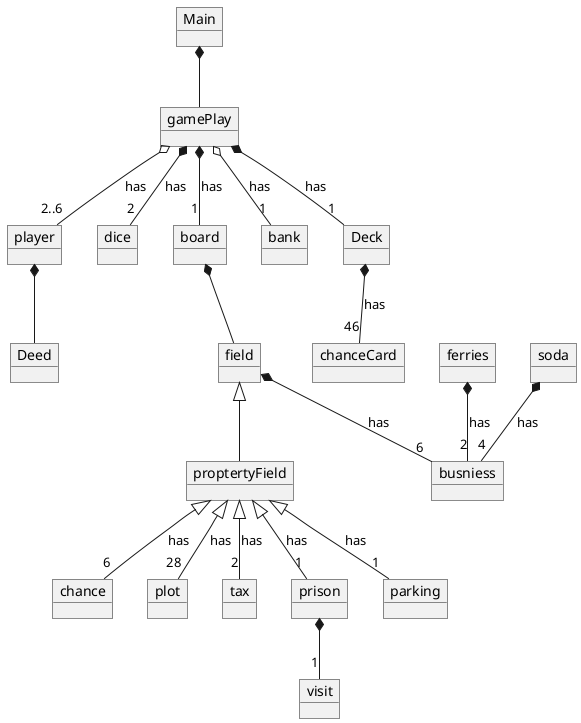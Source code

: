 @startuml

object Main
object gamePlay
object player
object dice
object board
object field
object chanceCard
object bank
object chance
object busniess
object plot
object tax
object prison
object visit
object Deck
object parking
object proptertyField
object Deed
object ferries
object soda

Main *-- gamePlay
gamePlay o-- "2..6" player: has
field <|-- proptertyField
prison *-- "1" visit
gamePlay *-- "2" dice: has
field *--"6" busniess: has
ferries *--"2" busniess: has
soda *--"4" busniess: has
board *-- field
proptertyField <|-- "1" prison: has
proptertyField <|-- "2" tax: has
proptertyField <|-- "1" parking: has
proptertyField <|-- "28" plot: has
proptertyField <|-- "6" chance: has
gamePlay o-- "1" bank: has
gamePlay *-- "1" board: has
gamePlay *-- "1" Deck: has
Deck *-- "46" chanceCard: has
player *-- Deed

@enduml